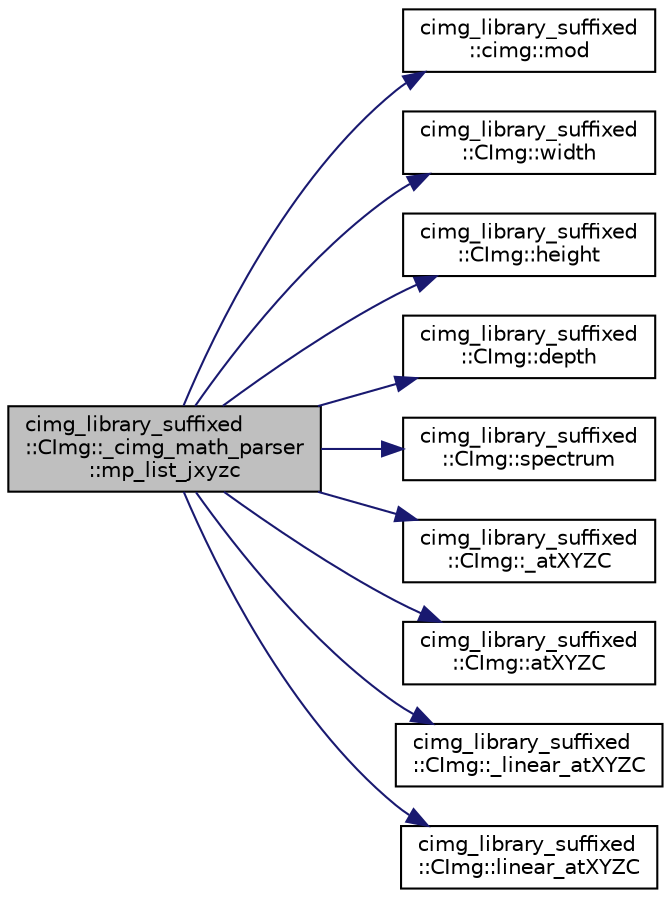 digraph "cimg_library_suffixed::CImg::_cimg_math_parser::mp_list_jxyzc"
{
  edge [fontname="Helvetica",fontsize="10",labelfontname="Helvetica",labelfontsize="10"];
  node [fontname="Helvetica",fontsize="10",shape=record];
  rankdir="LR";
  Node711 [label="cimg_library_suffixed\l::CImg::_cimg_math_parser\l::mp_list_jxyzc",height=0.2,width=0.4,color="black", fillcolor="grey75", style="filled", fontcolor="black"];
  Node711 -> Node712 [color="midnightblue",fontsize="10",style="solid",fontname="Helvetica"];
  Node712 [label="cimg_library_suffixed\l::cimg::mod",height=0.2,width=0.4,color="black", fillcolor="white", style="filled",URL="$namespacecimg__library__suffixed_1_1cimg.html#afcc02428c9b7d9100e1674369d25cc40",tooltip="Return the modulo of a value. "];
  Node711 -> Node713 [color="midnightblue",fontsize="10",style="solid",fontname="Helvetica"];
  Node713 [label="cimg_library_suffixed\l::CImg::width",height=0.2,width=0.4,color="black", fillcolor="white", style="filled",URL="$structcimg__library__suffixed_1_1_c_img.html#a2d7b769d447c0451a2f43c77e997beff",tooltip="Return the number of image columns. "];
  Node711 -> Node714 [color="midnightblue",fontsize="10",style="solid",fontname="Helvetica"];
  Node714 [label="cimg_library_suffixed\l::CImg::height",height=0.2,width=0.4,color="black", fillcolor="white", style="filled",URL="$structcimg__library__suffixed_1_1_c_img.html#a49834fd555c4a8362100bc628f1b03bb",tooltip="Return the number of image rows. "];
  Node711 -> Node715 [color="midnightblue",fontsize="10",style="solid",fontname="Helvetica"];
  Node715 [label="cimg_library_suffixed\l::CImg::depth",height=0.2,width=0.4,color="black", fillcolor="white", style="filled",URL="$structcimg__library__suffixed_1_1_c_img.html#aa708d2050f866a341896aca528615d2d",tooltip="Return the number of image slices. "];
  Node711 -> Node716 [color="midnightblue",fontsize="10",style="solid",fontname="Helvetica"];
  Node716 [label="cimg_library_suffixed\l::CImg::spectrum",height=0.2,width=0.4,color="black", fillcolor="white", style="filled",URL="$structcimg__library__suffixed_1_1_c_img.html#a03cdb8e4b45371862c65c3b5be7b697e",tooltip="Return the number of image channels. "];
  Node711 -> Node717 [color="midnightblue",fontsize="10",style="solid",fontname="Helvetica"];
  Node717 [label="cimg_library_suffixed\l::CImg::_atXYZC",height=0.2,width=0.4,color="black", fillcolor="white", style="filled",URL="$structcimg__library__suffixed_1_1_c_img.html#a62164dd601324ff1c65810d753b5cbdb"];
  Node711 -> Node718 [color="midnightblue",fontsize="10",style="solid",fontname="Helvetica"];
  Node718 [label="cimg_library_suffixed\l::CImg::atXYZC",height=0.2,width=0.4,color="black", fillcolor="white", style="filled",URL="$structcimg__library__suffixed_1_1_c_img.html#adf90bc30dc08194ffb4024cbc3378db4",tooltip="Access to a pixel value, using Dirichlet boundary conditions. "];
  Node711 -> Node719 [color="midnightblue",fontsize="10",style="solid",fontname="Helvetica"];
  Node719 [label="cimg_library_suffixed\l::CImg::_linear_atXYZC",height=0.2,width=0.4,color="black", fillcolor="white", style="filled",URL="$structcimg__library__suffixed_1_1_c_img.html#a4b9085ffa1570a7a96c7324b2537b6ab"];
  Node711 -> Node720 [color="midnightblue",fontsize="10",style="solid",fontname="Helvetica"];
  Node720 [label="cimg_library_suffixed\l::CImg::linear_atXYZC",height=0.2,width=0.4,color="black", fillcolor="white", style="filled",URL="$structcimg__library__suffixed_1_1_c_img.html#ab3d037fa06cf54bec5b01ae1357298ea",tooltip="Return pixel value, using linear interpolation and Dirichlet boundary conditions for all X..."];
}
